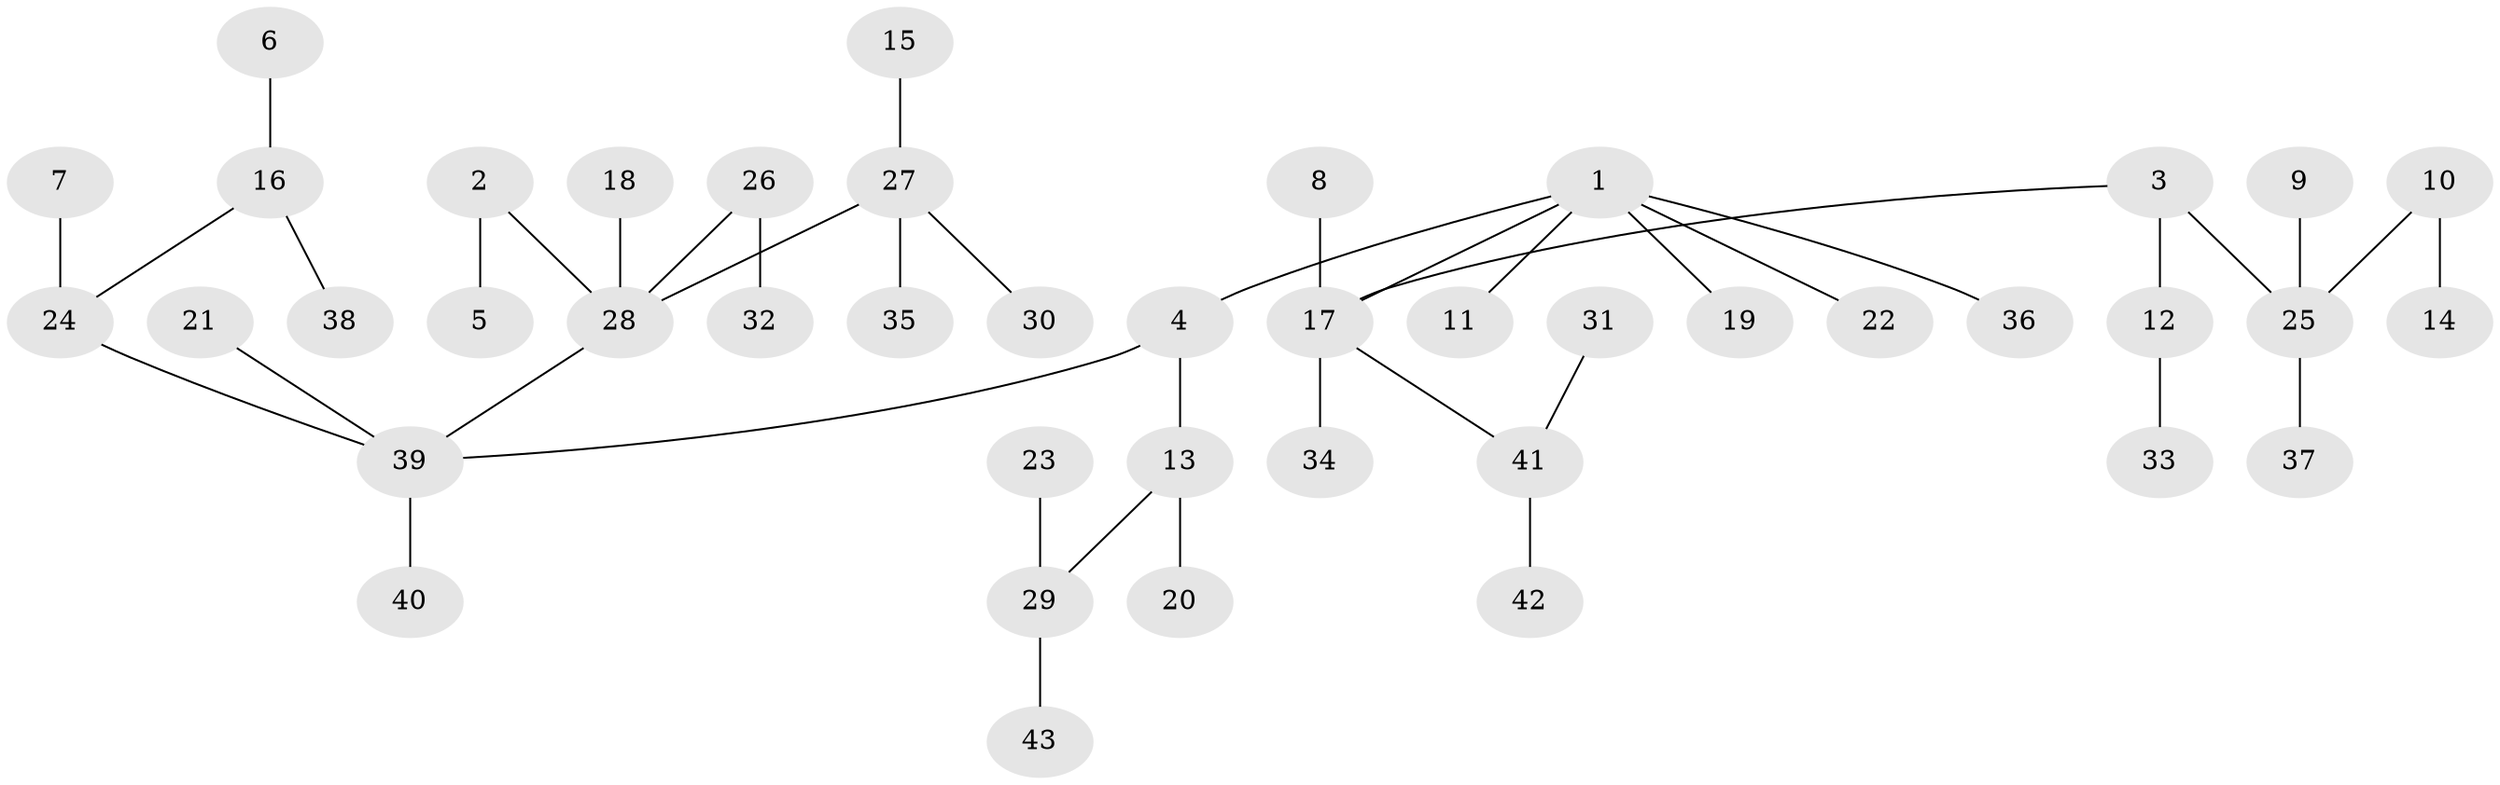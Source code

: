 // original degree distribution, {6: 0.046511627906976744, 3: 0.09302325581395349, 4: 0.05813953488372093, 5: 0.03488372093023256, 2: 0.2441860465116279, 1: 0.5232558139534884}
// Generated by graph-tools (version 1.1) at 2025/26/03/09/25 03:26:31]
// undirected, 43 vertices, 42 edges
graph export_dot {
graph [start="1"]
  node [color=gray90,style=filled];
  1;
  2;
  3;
  4;
  5;
  6;
  7;
  8;
  9;
  10;
  11;
  12;
  13;
  14;
  15;
  16;
  17;
  18;
  19;
  20;
  21;
  22;
  23;
  24;
  25;
  26;
  27;
  28;
  29;
  30;
  31;
  32;
  33;
  34;
  35;
  36;
  37;
  38;
  39;
  40;
  41;
  42;
  43;
  1 -- 4 [weight=1.0];
  1 -- 11 [weight=1.0];
  1 -- 17 [weight=1.0];
  1 -- 19 [weight=1.0];
  1 -- 22 [weight=1.0];
  1 -- 36 [weight=1.0];
  2 -- 5 [weight=1.0];
  2 -- 28 [weight=1.0];
  3 -- 12 [weight=1.0];
  3 -- 17 [weight=1.0];
  3 -- 25 [weight=1.0];
  4 -- 13 [weight=1.0];
  4 -- 39 [weight=1.0];
  6 -- 16 [weight=1.0];
  7 -- 24 [weight=1.0];
  8 -- 17 [weight=1.0];
  9 -- 25 [weight=1.0];
  10 -- 14 [weight=1.0];
  10 -- 25 [weight=1.0];
  12 -- 33 [weight=1.0];
  13 -- 20 [weight=1.0];
  13 -- 29 [weight=1.0];
  15 -- 27 [weight=1.0];
  16 -- 24 [weight=1.0];
  16 -- 38 [weight=1.0];
  17 -- 34 [weight=1.0];
  17 -- 41 [weight=1.0];
  18 -- 28 [weight=1.0];
  21 -- 39 [weight=1.0];
  23 -- 29 [weight=1.0];
  24 -- 39 [weight=1.0];
  25 -- 37 [weight=1.0];
  26 -- 28 [weight=1.0];
  26 -- 32 [weight=1.0];
  27 -- 28 [weight=1.0];
  27 -- 30 [weight=1.0];
  27 -- 35 [weight=1.0];
  28 -- 39 [weight=1.0];
  29 -- 43 [weight=1.0];
  31 -- 41 [weight=1.0];
  39 -- 40 [weight=1.0];
  41 -- 42 [weight=1.0];
}
